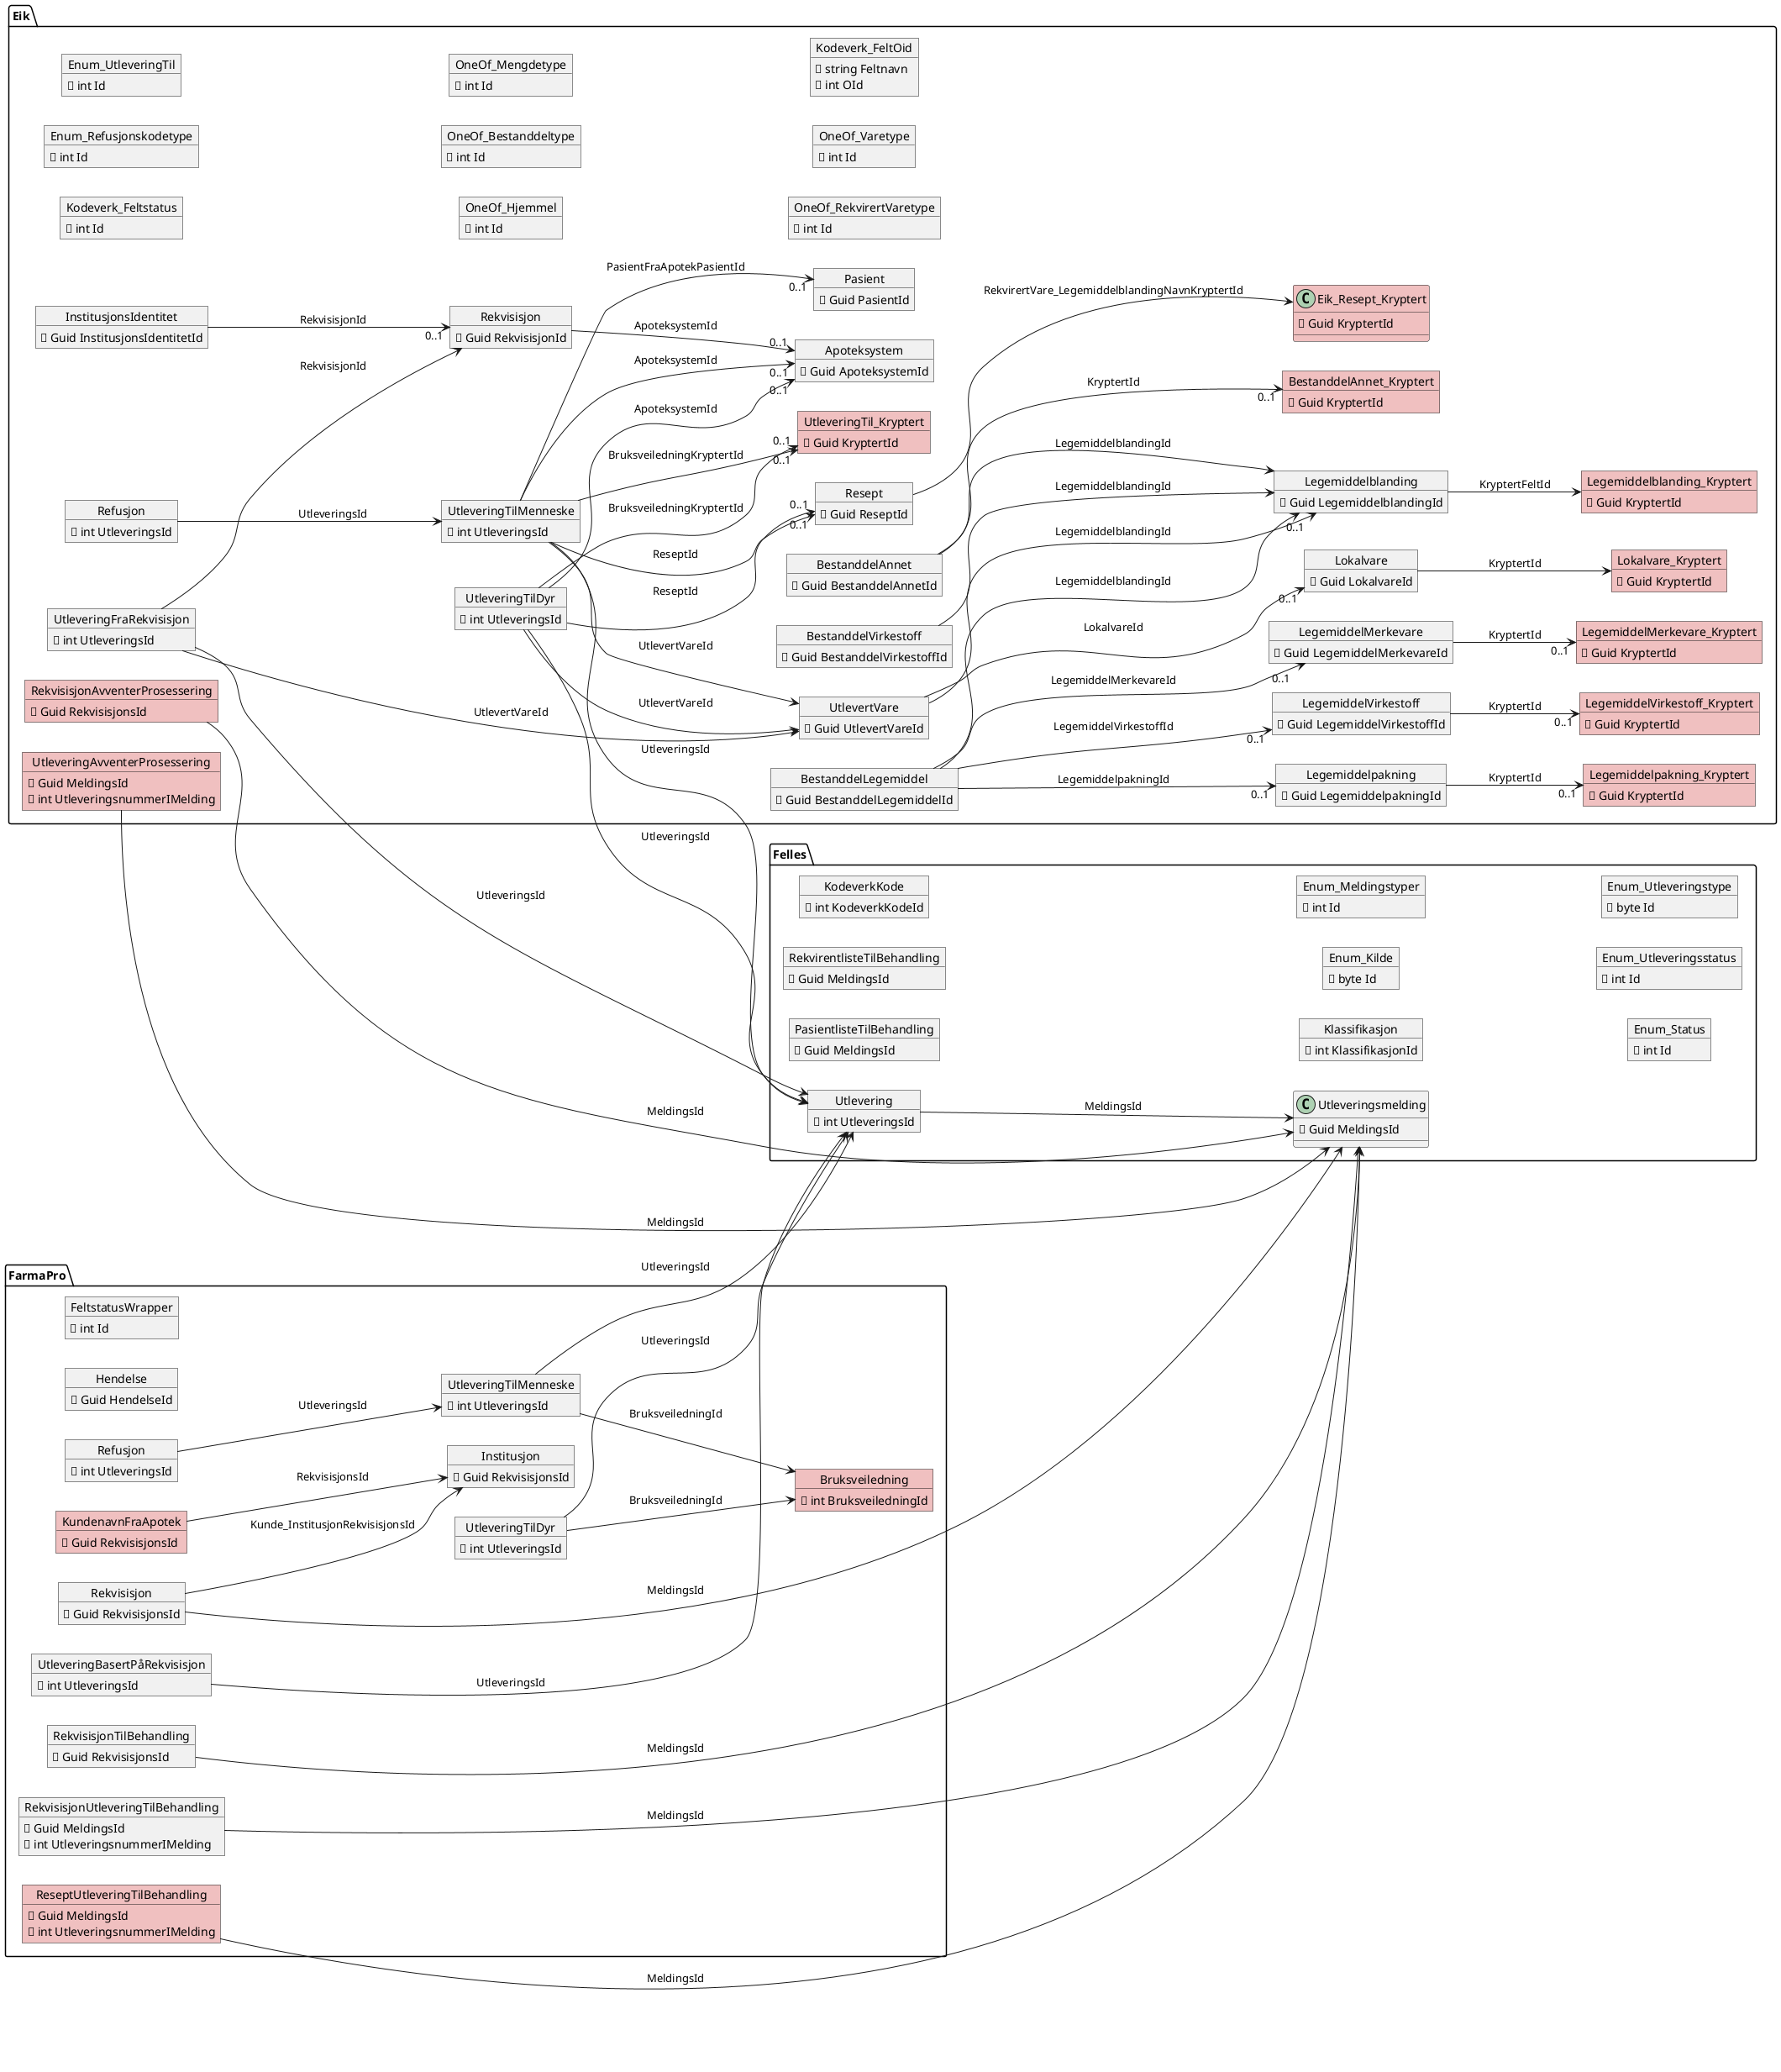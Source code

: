 @startuml

left to right direction


package Felles {
    object PasientlisteTilBehandling {
      🔑 Guid MeldingsId
    }

    object RekvirentlisteTilBehandling {
      🔑 Guid MeldingsId
    }

    object Utlevering {
      🔑 int UtleveringsId
    }
    Utlevering --> Utleveringsmelding : MeldingsId

    object Utleveringsmelding {
      🔑 Guid MeldingsId
    }

    object KodeverkKode {
      🔑 int KodeverkKodeId      
    }

    object Klassifikasjon {
      🔑 int KlassifikasjonId      
    }

    object Enum_Kilde {
      🔑 byte Id
    }

    object Enum_Meldingstyper {
      🔑 int Id
    }

    object Enum_Status {
      🔑 int Id
    }

    object Enum_Utleveringsstatus {
      🔑 int Id
    }

    object Enum_Utleveringstype {
      🔑 byte Id
    }
}


package Eik {

    object "Apoteksystem" as Eik_Apoteksystem {
      🔑 Guid ApoteksystemId
    }

    object "Kodeverk_Feltstatus" as Eik_Kodeverk_Feltstatus {
      🔑 int Id
    }

    object "Enum_Refusjonskodetype" as Eik_Enum_Refusjonskodetype {
      🔑 int Id
    }

    object "Enum_UtleveringTil" as Eik_Enum_UtleveringTil {
      🔑 int Id
    }

    object "OneOf_Hjemmel" as Eik_OneOf_Hjemmel {
      🔑 int Id
    }

    object "OneOf_Bestanddeltype" as Eik_OneOf_Bestanddeltype {
      🔑 int Id
    }

    object "OneOf_Mengdetype" as Eik_OneOf_Mengdetype {
      🔑 int Id
    }

    object "OneOf_RekvirertVaretype" as Eik_OneOf_RekvirertVaretype {
      🔑 int Id
    }

    object "OneOf_Varetype" as Eik_OneOf_Varetype {
      🔑 int Id
    }

    object "Resept" as Eik_Resept {
      🔑 Guid ReseptId
    }
    Eik_Resept --> Eik_Resept_Kryptert : RekvirertVare_LegemiddelblandingNavnKryptertId
    ' object "RekvirertVare" as Eik_RekvirertVare
    ' Eik_Resept *-- Eik_RekvirertVare
    ' object "RekvirentFraApotek" as Eik_RekvirentFraApotek
    ' Eik_Resept *-- Eik_RekvirentFraApotek

    object "BestanddelAnnet_Kryptert" as Eik_BestanddelAnnet_Kryptert #F0C0C0 {
      🔑 Guid KryptertId
    }

    object "Legemiddelblanding_Kryptert" as Eik_Legemiddelblanding_Kryptert #F0C0C0 {
      🔑 Guid KryptertId
    }

    object "LegemiddelMerkevare_Kryptert" as Eik_LegemiddelMerkevare_Kryptert #F0C0C0 {
      🔑 Guid KryptertId
    }

    object "Legemiddelpakning_Kryptert" as Eik_Legemiddelpakning_Kryptert #F0C0C0 {
      🔑 Guid KryptertId
    }

    object "LegemiddelVirkestoff_Kryptert" as Eik_LegemiddelVirkestoff_Kryptert #F0C0C0 {
      🔑 Guid KryptertId
    }

    object "Lokalvare_Kryptert" as Eik_Lokalvare_Kryptert #F0C0C0 {
      🔑 Guid KryptertId
    }

    object "RekvisisjonAvventerProsessering" as Eik_RekvisisjonAvventerProsessering #F0C0C0 {
      🔑 Guid RekvisisjonsId
    }
    Eik_RekvisisjonAvventerProsessering --> Utleveringsmelding : MeldingsId

    object "Resept_Kryptert" as Eik_Resept_Kryptert #F0C0C0 {
      🔑 Guid KryptertId
    }

    object "UtleveringAvventerProsessering" as Eik_UtleveringAvventerProsessering #F0C0C0 {
      🔑 Guid MeldingsId
      🔑 int UtleveringsnummerIMelding
    }
    Eik_UtleveringAvventerProsessering --> Utleveringsmelding : MeldingsId

    object "UtleveringTil_Kryptert" as Eik_UtleveringTil_Kryptert #F0C0C0 {
      🔑 Guid KryptertId
    }

    object "Legemiddelblanding" as Eik_Legemiddelblanding {
      🔑 Guid LegemiddelblandingId
    }
    Eik_Legemiddelblanding --> Eik_Legemiddelblanding_Kryptert : KryptertFeltId


    object "Lokalvare" as Eik_Lokalvare {
      🔑 Guid LokalvareId
    }
    Eik_Lokalvare --> Eik_Lokalvare_Kryptert : KryptertId

    object "UtlevertVare" as Eik_UtlevertVare {
      🔑 Guid UtlevertVareId
    }
    Eik_UtlevertVare --> "0..1" Eik_Lokalvare : LokalvareId
    Eik_UtlevertVare --> "0..1" Eik_Legemiddelblanding : LegemiddelblandingId


    object "Rekvisisjon" as Eik_Rekvisisjon {
      🔑 Guid RekvisisjonId
    }
    Eik_Rekvisisjon --> "0..1" Eik_Apoteksystem : ApoteksystemId

    object "InstitusjonsIdentitet" as Eik_InstitusjonsIdentitet {
      🔑 Guid InstitusjonsIdentitetId
    }
    Eik_InstitusjonsIdentitet --> "0..1" Eik_Rekvisisjon : RekvisisjonId

    object "BestanddelAnnet" as Eik_BestanddelAnnet {
      🔑 Guid BestanddelAnnetId
    }
    Eik_BestanddelAnnet --> Eik_Legemiddelblanding : LegemiddelblandingId
    Eik_BestanddelAnnet --> "0..1" Eik_BestanddelAnnet_Kryptert : KryptertId

    object "Kodeverk_FeltOid" as Eik_Kodeverk_FeltOid {
      🔑 string Feltnavn
      🔑 int OId
    }

    object "Pasient" as Eik_Pasient {
      🔑 Guid PasientId
    }

    object "UtleveringTilMenneske" as Eik_UtleveringTilMenneske {
      🔑 int UtleveringsId
    }
    Eik_UtleveringTilMenneske --> Utlevering : UtleveringsId
    Eik_UtleveringTilMenneske --> "0..1" Eik_Apoteksystem : ApoteksystemId
    Eik_UtleveringTilMenneske -->  Eik_UtlevertVare : UtlevertVareId
    Eik_UtleveringTilMenneske -->  "0..1" Eik_Pasient : PasientFraApotekPasientId
    Eik_UtleveringTilMenneske -->  "0..1" Eik_UtleveringTil_Kryptert : BruksveiledningKryptertId
    Eik_UtleveringTilMenneske -->  "0..1" Eik_Resept : ReseptId

    object "Refusjon" as Eik_Refusjon {
      🔑 int UtleveringsId
    }
    Eik_Refusjon --> Eik_UtleveringTilMenneske : UtleveringsId



    object "UtleveringFraRekvisisjon" as Eik_UtleveringFraRekvisisjon {
      🔑 int UtleveringsId
    }
    Eik_UtleveringFraRekvisisjon --> Utlevering : UtleveringsId
    Eik_UtleveringFraRekvisisjon --> Eik_Rekvisisjon : RekvisisjonId
    Eik_UtleveringFraRekvisisjon --> Eik_UtlevertVare : UtlevertVareId

    object "UtleveringTilDyr" as Eik_UtleveringTilDyr {
      🔑 int UtleveringsId
    }
    Eik_UtleveringTilDyr --> Utlevering : UtleveringsId
    Eik_UtleveringTilDyr --> Eik_UtlevertVare : UtlevertVareId
    Eik_UtleveringTilDyr --> "0..1" Eik_Resept : ReseptId
    Eik_UtleveringTilDyr --> "0..1" Eik_UtleveringTil_Kryptert : BruksveiledningKryptertId
    Eik_UtleveringTilDyr --> "0..1" Eik_Apoteksystem : ApoteksystemId

    object "LegemiddelMerkevare" as Eik_LegemiddelMerkevare {
      🔑 Guid LegemiddelMerkevareId
    }
    Eik_LegemiddelMerkevare --> "0..1" Eik_LegemiddelMerkevare_Kryptert : KryptertId

    object "Legemiddelpakning" as Eik_Legemiddelpakning {
      🔑 Guid LegemiddelpakningId
    }
    Eik_Legemiddelpakning --> "0..1" Eik_Legemiddelpakning_Kryptert : KryptertId

    object "LegemiddelVirkestoff" as Eik_LegemiddelVirkestoff {
      🔑 Guid LegemiddelVirkestoffId
    }
    Eik_LegemiddelVirkestoff --> "0..1" Eik_LegemiddelVirkestoff_Kryptert : KryptertId

    object "BestanddelLegemiddel" as Eik_BestanddelLegemiddel {
      🔑 Guid BestanddelLegemiddelId
    }
    Eik_BestanddelLegemiddel --> Eik_Legemiddelblanding : LegemiddelblandingId
    Eik_BestanddelLegemiddel --> "0..1" Eik_LegemiddelMerkevare : LegemiddelMerkevareId
    Eik_BestanddelLegemiddel --> "0..1" Eik_Legemiddelpakning : LegemiddelpakningId
    Eik_BestanddelLegemiddel --> "0..1" Eik_LegemiddelVirkestoff : LegemiddelVirkestoffId
    


    object "BestanddelVirkestoff" as Eik_BestanddelVirkestoff {
      🔑 Guid BestanddelVirkestoffId
    }
    Eik_BestanddelVirkestoff --> Eik_Legemiddelblanding : LegemiddelblandingId
}

package FarmaPro {
    object FeltstatusWrapper {
      🔑 int Id
    }

    object Hendelse {
      🔑 Guid HendelseId
    }

    object Institusjon {
      🔑 Guid RekvisisjonsId
    }

    object Rekvisisjon {
      🔑 Guid RekvisisjonsId
    }
    Rekvisisjon --> Institusjon : Kunde_InstitusjonRekvisisjonsId
    Rekvisisjon --> Utleveringsmelding : MeldingsId

    object RekvisisjonTilBehandling {
      🔑 Guid RekvisisjonsId
    }
    RekvisisjonTilBehandling --> Utleveringsmelding : MeldingsId

    object RekvisisjonUtleveringTilBehandling {
      🔑 Guid MeldingsId
      🔑 int UtleveringsnummerIMelding
    }
    RekvisisjonUtleveringTilBehandling --> Utleveringsmelding : MeldingsId

    object UtleveringBasertPåRekvisisjon {
      🔑 int UtleveringsId      
    }
    UtleveringBasertPåRekvisisjon --> Utlevering : UtleveringsId

    object Bruksveiledning  #F0C0C0 {
      🔑 int BruksveiledningId
    }

    object KundenavnFraApotek  #F0C0C0 {
      🔑 Guid RekvisisjonsId
    }
    KundenavnFraApotek --> Institusjon : RekvisisjonsId

    object ReseptUtleveringTilBehandling  #F0C0C0 {
      🔑 Guid MeldingsId
      🔑 int UtleveringsnummerIMelding
    }
    ReseptUtleveringTilBehandling --> Utleveringsmelding : MeldingsId

    object UtleveringTilDyr {
      🔑 int UtleveringsId
    }
    UtleveringTilDyr --> Utlevering : UtleveringsId
    UtleveringTilDyr --> Bruksveiledning : BruksveiledningId

    object UtleveringTilMenneske {
      🔑 int UtleveringsId      
    }
    UtleveringTilMenneske --> Utlevering : UtleveringsId
    UtleveringTilMenneske --> Bruksveiledning : BruksveiledningId

    object Refusjon {
      🔑 int UtleveringsId
    }
    Refusjon --> UtleveringTilMenneske : UtleveringsId

    ' owned types:
    ' object UtleveringslagerFarmaproHendelse
    ' Hendelse *-- UtleveringslagerFarmaproHendelse
    ' object RekvirentFraApotek
    ' Rekvisisjon *-- RekvirentFraApotek
    ' object Kunde
    ' Rekvisisjon *-- Kunde
    ' object UtlevertVare
    ' UtleveringBasertPåRekvisisjon *-- UtlevertVare
    ' object RekvirertVare
    ' Resept *-- RekvirertVare
    ' object RekvirentFraApotek
    ' Resept *-- RekvirentFraApotek
    ' object UtlevertVare
    ' UtleveringTilDyr *-- UtlevertVare
    ' object Resept
    ' UtleveringTilDyr *-- Resept
    ' object Dyreart
    ' UtleveringTilDyr *-- Dyreart
    ' UtleveringTilMenneske *-- UtlevertVare
    ' UtleveringTilMenneske *-- PasientFraApotek
    ' UtleveringTilMenneske *-- Resept    
}




@enduml